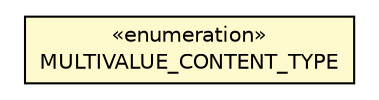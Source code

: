 #!/usr/local/bin/dot
#
# Class diagram 
# Generated by UMLGraph version R5_6-24-gf6e263 (http://www.umlgraph.org/)
#

digraph G {
	edge [fontname="Helvetica",fontsize=10,labelfontname="Helvetica",labelfontsize=10];
	node [fontname="Helvetica",fontsize=10,shape=plaintext];
	nodesep=0.25;
	ranksep=0.5;
	// com.orientechnologies.orient.core.db.record.ORecordMultiValueHelper.MULTIVALUE_CONTENT_TYPE
	c3042443 [label=<<table title="com.orientechnologies.orient.core.db.record.ORecordMultiValueHelper.MULTIVALUE_CONTENT_TYPE" border="0" cellborder="1" cellspacing="0" cellpadding="2" port="p" bgcolor="lemonChiffon" href="./ORecordMultiValueHelper.MULTIVALUE_CONTENT_TYPE.html">
		<tr><td><table border="0" cellspacing="0" cellpadding="1">
<tr><td align="center" balign="center"> &#171;enumeration&#187; </td></tr>
<tr><td align="center" balign="center"> MULTIVALUE_CONTENT_TYPE </td></tr>
		</table></td></tr>
		</table>>, URL="./ORecordMultiValueHelper.MULTIVALUE_CONTENT_TYPE.html", fontname="Helvetica", fontcolor="black", fontsize=10.0];
}

